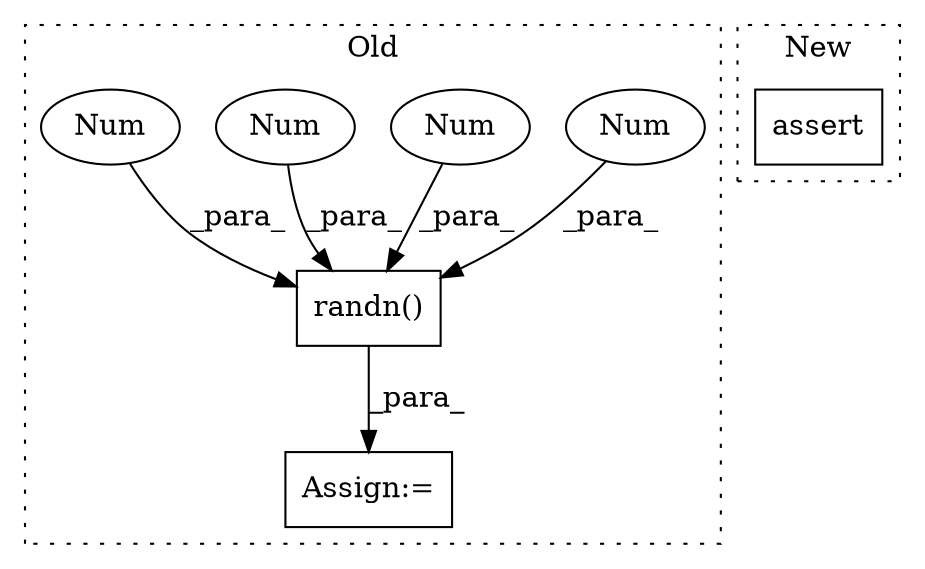 digraph G {
subgraph cluster0 {
1 [label="randn()" a="75" s="2367,2393" l="12,1" shape="box"];
3 [label="Assign:=" a="68" s="2364" l="3" shape="box"];
4 [label="Num" a="76" s="2385" l="3" shape="ellipse"];
5 [label="Num" a="76" s="2382" l="1" shape="ellipse"];
6 [label="Num" a="76" s="2379" l="1" shape="ellipse"];
7 [label="Num" a="76" s="2390" l="3" shape="ellipse"];
label = "Old";
style="dotted";
}
subgraph cluster1 {
2 [label="assert" a="65" s="3207" l="7" shape="box"];
label = "New";
style="dotted";
}
1 -> 3 [label="_para_"];
4 -> 1 [label="_para_"];
5 -> 1 [label="_para_"];
6 -> 1 [label="_para_"];
7 -> 1 [label="_para_"];
}